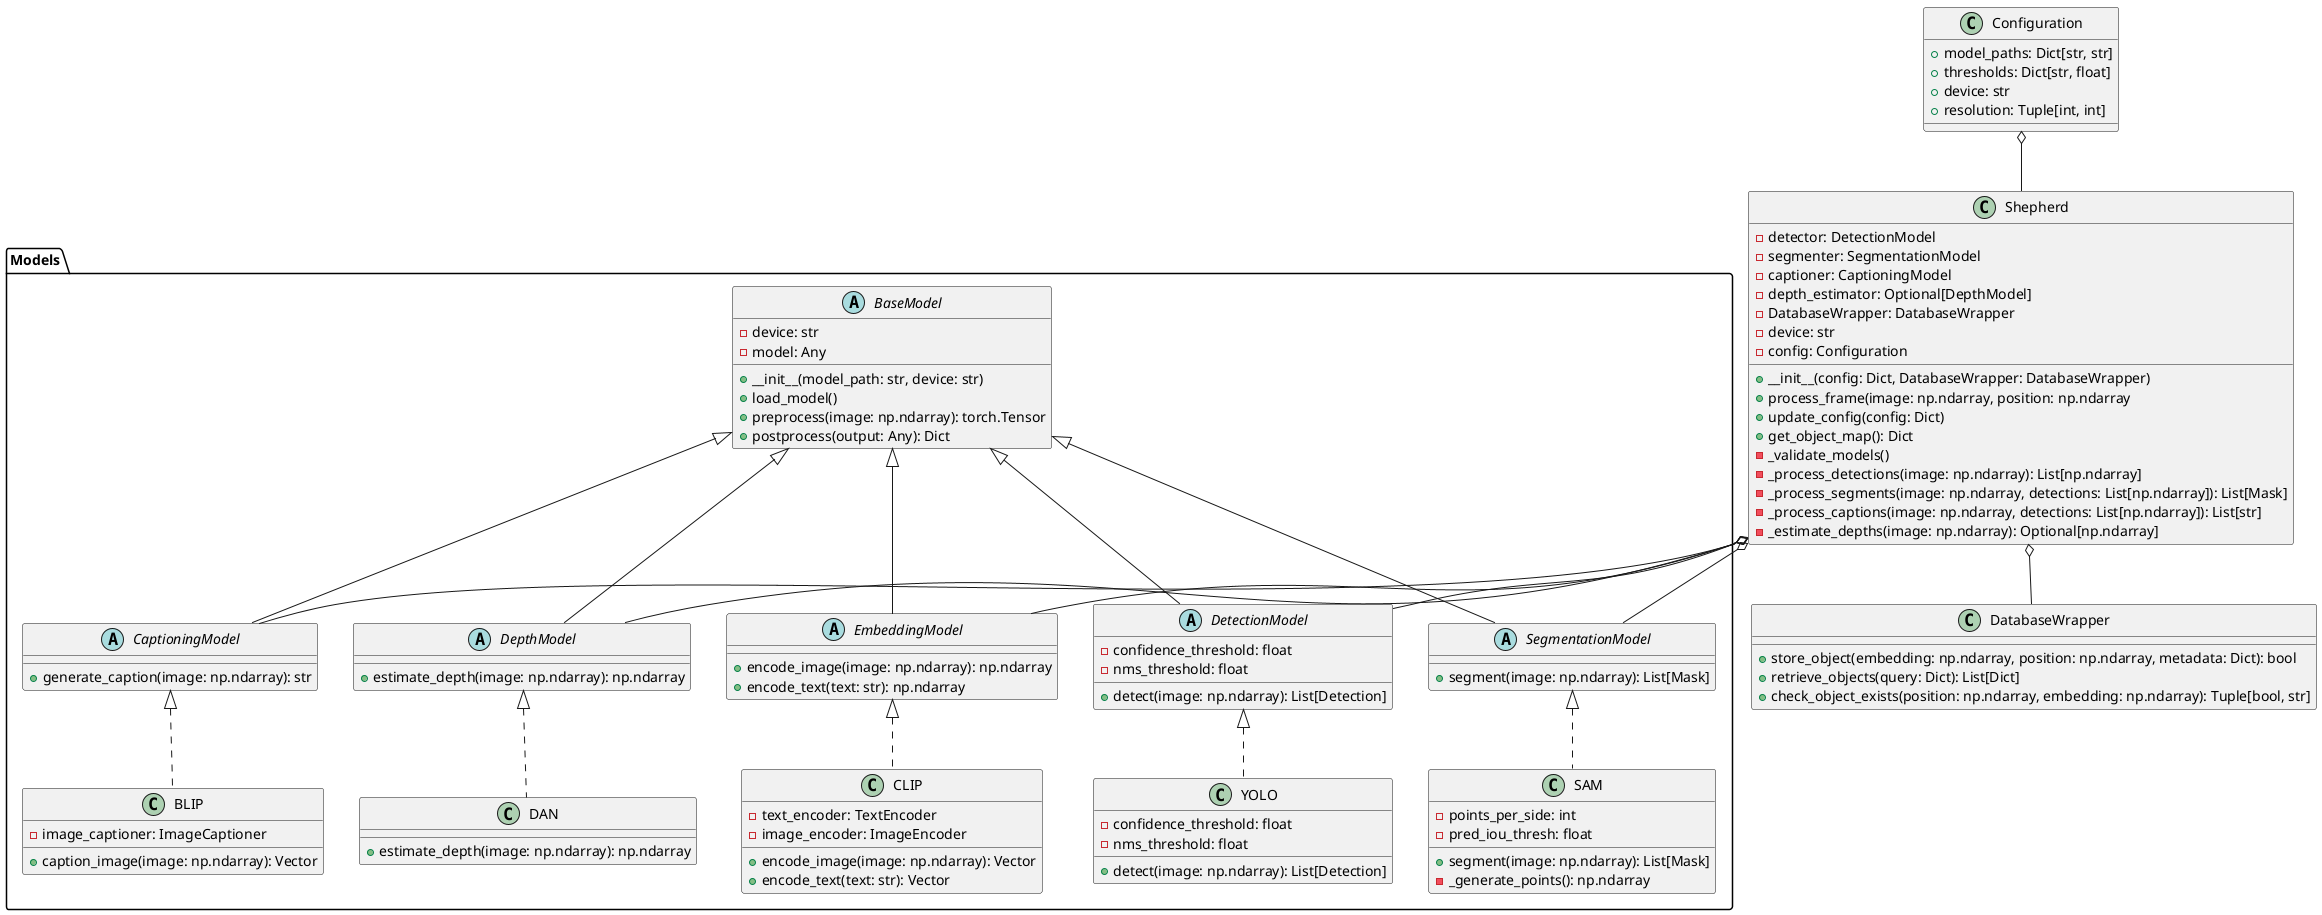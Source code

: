 @startuml Vision Shepherd System

' Abstract base classes and interfaces
package "Models" {
    abstract class BaseModel {
        - device: str
        - model: Any
        + __init__(model_path: str, device: str)
        + load_model()
        + preprocess(image: np.ndarray): torch.Tensor
        + postprocess(output: Any): Dict
    }

    abstract class DetectionModel {
        - confidence_threshold: float
        - nms_threshold: float
        + detect(image: np.ndarray): List[Detection]
    }

    abstract class SegmentationModel {
        + segment(image: np.ndarray): List[Mask]
    }

    abstract class CaptioningModel {
        + generate_caption(image: np.ndarray): str
    }

    abstract class DepthModel {
        + estimate_depth(image: np.ndarray): np.ndarray
    }

    abstract class EmbeddingModel {
        + encode_image(image: np.ndarray): np.ndarray
        + encode_text(text: str): np.ndarray
    }


    ' Concrete implementations
    class YOLO {
        - confidence_threshold: float
        - nms_threshold: float
        + detect(image: np.ndarray): List[Detection]
    }

    class SAM {
        - points_per_side: int
        - pred_iou_thresh: float
        + segment(image: np.ndarray): List[Mask]
        - _generate_points(): np.ndarray
    }

    class CLIP {
        - text_encoder: TextEncoder
        - image_encoder: ImageEncoder
        + encode_image(image: np.ndarray): Vector
        + encode_text(text: str): Vector
    }


    class BLIP {
        - image_captioner: ImageCaptioner
        + caption_image(image: np.ndarray): Vector
    }

    class DAN {
        + estimate_depth(image: np.ndarray): np.ndarray
    }
}

' DatabaseWrapper component
class DatabaseWrapper {
    + store_object(embedding: np.ndarray, position: np.ndarray, metadata: Dict): bool
    + retrieve_objects(query: Dict): List[Dict]
    + check_object_exists(position: np.ndarray, embedding: np.ndarray): Tuple[bool, str]
}



' Main Shepherd class
class Shepherd {
    - detector: DetectionModel
    - segmenter: SegmentationModel
    - captioner: CaptioningModel
    - depth_estimator: Optional[DepthModel]
    - DatabaseWrapper: DatabaseWrapper
    - device: str
    - config: Configuration
    
    + __init__(config: Dict, DatabaseWrapper: DatabaseWrapper)
    + process_frame(image: np.ndarray, position: np.ndarray
    + update_config(config: Dict)
    + get_object_map(): Dict
    - _validate_models()
    - _process_detections(image: np.ndarray): List[np.ndarray]
    - _process_segments(image: np.ndarray, detections: List[np.ndarray]): List[Mask]
    - _process_captions(image: np.ndarray, detections: List[np.ndarray]): List[str]
    - _estimate_depths(image: np.ndarray): Optional[np.ndarray]
}
' Configuration
class Configuration {
    + model_paths: Dict[str, str]
    + thresholds: Dict[str, float]
    + device: str
    + resolution: Tuple[int, int]
}

' Relationships
BaseModel <|-- DetectionModel
BaseModel <|-- SegmentationModel
BaseModel <|-- CaptioningModel
BaseModel <|-- DepthModel
BaseModel <|-- EmbeddingModel
DetectionModel <|.. YOLO
SegmentationModel <|.. SAM
DepthModel <|.. DAN
CaptioningModel <|.. BLIP
EmbeddingModel <|.. CLIP


Shepherd o-- DetectionModel
Shepherd o-- SegmentationModel
Shepherd o-- CaptioningModel
Shepherd o-- DepthModel
Shepherd o-- EmbeddingModel
Shepherd o-- DatabaseWrapper

Configuration o-- Shepherd

@enduml
